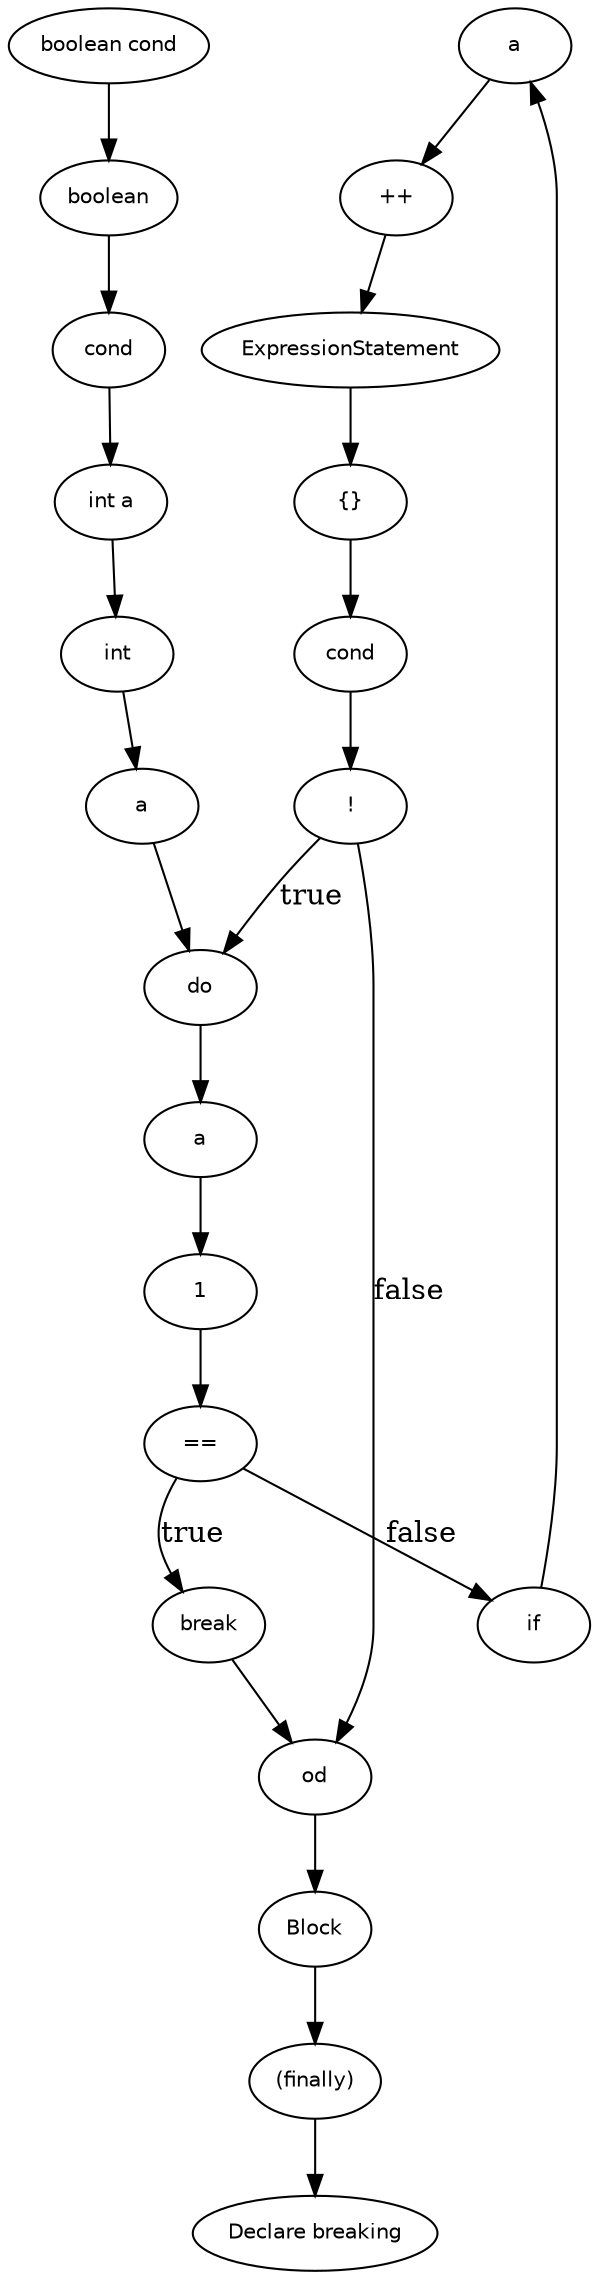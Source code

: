 digraph breaking {
  19 [
    label = a,
    fontname = Helvetica,
    fontsize = 10
  ];
  18 [
    label = "++",
    fontname = Helvetica,
    fontsize = 10
  ];
  17 [
    label = ExpressionStatement,
    fontname = Helvetica,
    fontsize = 10
  ];
  16 [
    label = break,
    fontname = Helvetica,
    fontsize = 10
  ];
  15 [
    label = 1,
    fontname = Helvetica,
    fontsize = 10
  ];
  14 [
    label = a,
    fontname = Helvetica,
    fontsize = 10
  ];
  13 [
    label = "==",
    fontname = Helvetica,
    fontsize = 10
  ];
  12 [
    label = if,
    fontname = Helvetica,
    fontsize = 10
  ];
  11 [
    label = "{}",
    fontname = Helvetica,
    fontsize = 10
  ];
  10 [
    label = od,
    fontname = Helvetica,
    fontsize = 10
  ];
  9 [
    label = do,
    fontname = Helvetica,
    fontsize = 10
  ];
  8 [
    label = a,
    fontname = Helvetica,
    fontsize = 10
  ];
  7 [
    label = int,
    fontname = Helvetica,
    fontsize = 10
  ];
  6 [
    label = "int a",
    fontname = Helvetica,
    fontsize = 10
  ];
  5 [
    label = cond,
    fontname = Helvetica,
    fontsize = 10
  ];
  4 [
    label = boolean,
    fontname = Helvetica,
    fontsize = 10
  ];
  3 [
    label = "boolean cond",
    fontname = Helvetica,
    fontsize = 10
  ];
  2 [
    label = "(finally)",
    fontname = Helvetica,
    fontsize = 10
  ];
  22 [
    label = Block,
    fontname = Helvetica,
    fontsize = 10
  ];
  21 [
    label = cond,
    fontname = Helvetica,
    fontsize = 10
  ];
  0 [
    label = "Declare breaking",
    fontname = Helvetica,
    fontsize = 10
  ];
  20 [
    label = "!",
    fontname = Helvetica,
    fontsize = 10
  ];
  12 -> 19 [
    label = ""
  ];
  10 -> 22 [
    label = ""
  ];
  16 -> 10 [
    label = ""
  ];
  13 -> 12 [
    label = false
  ];
  20 -> 10 [
    label = false
  ];
  5 -> 6 [
    label = ""
  ];
  4 -> 5 [
    label = ""
  ];
  3 -> 4 [
    label = ""
  ];
  7 -> 8 [
    label = ""
  ];
  18 -> 17 [
    label = ""
  ];
  6 -> 7 [
    label = ""
  ];
  15 -> 13 [
    label = ""
  ];
  13 -> 16 [
    label = true
  ];
  21 -> 20 [
    label = ""
  ];
  14 -> 15 [
    label = ""
  ];
  20 -> 9 [
    label = true
  ];
  11 -> 21 [
    label = ""
  ];
  9 -> 14 [
    label = ""
  ];
  17 -> 11 [
    label = ""
  ];
  8 -> 9 [
    label = ""
  ];
  2 -> 0 [
    label = ""
  ];
  19 -> 18 [
    label = ""
  ];
  22 -> 2 [
    label = ""
  ];
}
